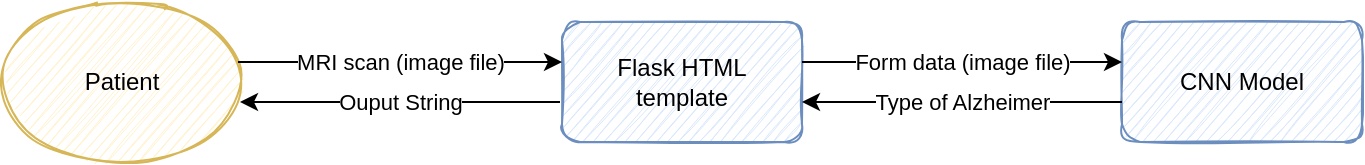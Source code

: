 <mxfile version="18.1.3" type="device"><diagram id="C5RBs43oDa-KdzZeNtuy" name="Page-1"><mxGraphModel dx="1038" dy="617" grid="1" gridSize="10" guides="1" tooltips="1" connect="1" arrows="1" fold="1" page="1" pageScale="1" pageWidth="827" pageHeight="1169" math="0" shadow="0"><root><mxCell id="WIyWlLk6GJQsqaUBKTNV-0"/><mxCell id="WIyWlLk6GJQsqaUBKTNV-1" parent="WIyWlLk6GJQsqaUBKTNV-0"/><mxCell id="9igMf9aWrNEnpf8Jg_JT-1" value="Patient" style="ellipse;whiteSpace=wrap;html=1;fillColor=#fff2cc;strokeColor=#d6b656;gradientColor=none;gradientDirection=radial;sketch=1;" vertex="1" parent="WIyWlLk6GJQsqaUBKTNV-1"><mxGeometry x="80" y="280" width="120" height="80" as="geometry"/></mxCell><mxCell id="9igMf9aWrNEnpf8Jg_JT-2" value="Flask HTML&lt;br&gt;template" style="rounded=1;whiteSpace=wrap;html=1;fillColor=#dae8fc;strokeColor=#6c8ebf;sketch=1;glass=0;" vertex="1" parent="WIyWlLk6GJQsqaUBKTNV-1"><mxGeometry x="360" y="290" width="120" height="60" as="geometry"/></mxCell><mxCell id="9igMf9aWrNEnpf8Jg_JT-3" value="CNN Model" style="rounded=1;whiteSpace=wrap;html=1;fillColor=#dae8fc;strokeColor=#6c8ebf;sketch=1;" vertex="1" parent="WIyWlLk6GJQsqaUBKTNV-1"><mxGeometry x="640" y="290" width="120" height="60" as="geometry"/></mxCell><mxCell id="9igMf9aWrNEnpf8Jg_JT-4" value="MRI scan (image file)" style="endArrow=classic;html=1;rounded=0;" edge="1" parent="WIyWlLk6GJQsqaUBKTNV-1"><mxGeometry width="50" height="50" relative="1" as="geometry"><mxPoint x="198" y="310" as="sourcePoint"/><mxPoint x="360" y="310" as="targetPoint"/></mxGeometry></mxCell><mxCell id="9igMf9aWrNEnpf8Jg_JT-5" value="Form data (image file)" style="endArrow=classic;html=1;rounded=0;" edge="1" parent="WIyWlLk6GJQsqaUBKTNV-1"><mxGeometry width="50" height="50" relative="1" as="geometry"><mxPoint x="480" y="310" as="sourcePoint"/><mxPoint x="640" y="310" as="targetPoint"/></mxGeometry></mxCell><mxCell id="9igMf9aWrNEnpf8Jg_JT-7" value="Ouput String" style="endArrow=classic;html=1;rounded=0;" edge="1" parent="WIyWlLk6GJQsqaUBKTNV-1"><mxGeometry width="50" height="50" relative="1" as="geometry"><mxPoint x="359" y="330" as="sourcePoint"/><mxPoint x="199" y="330" as="targetPoint"/></mxGeometry></mxCell><mxCell id="9igMf9aWrNEnpf8Jg_JT-8" value="Type of Alzheimer" style="endArrow=classic;html=1;rounded=0;entryX=1;entryY=0.75;entryDx=0;entryDy=0;exitX=0;exitY=0.75;exitDx=0;exitDy=0;" edge="1" parent="WIyWlLk6GJQsqaUBKTNV-1"><mxGeometry width="50" height="50" relative="1" as="geometry"><mxPoint x="640" y="330" as="sourcePoint"/><mxPoint x="480" y="330" as="targetPoint"/></mxGeometry></mxCell></root></mxGraphModel></diagram></mxfile>